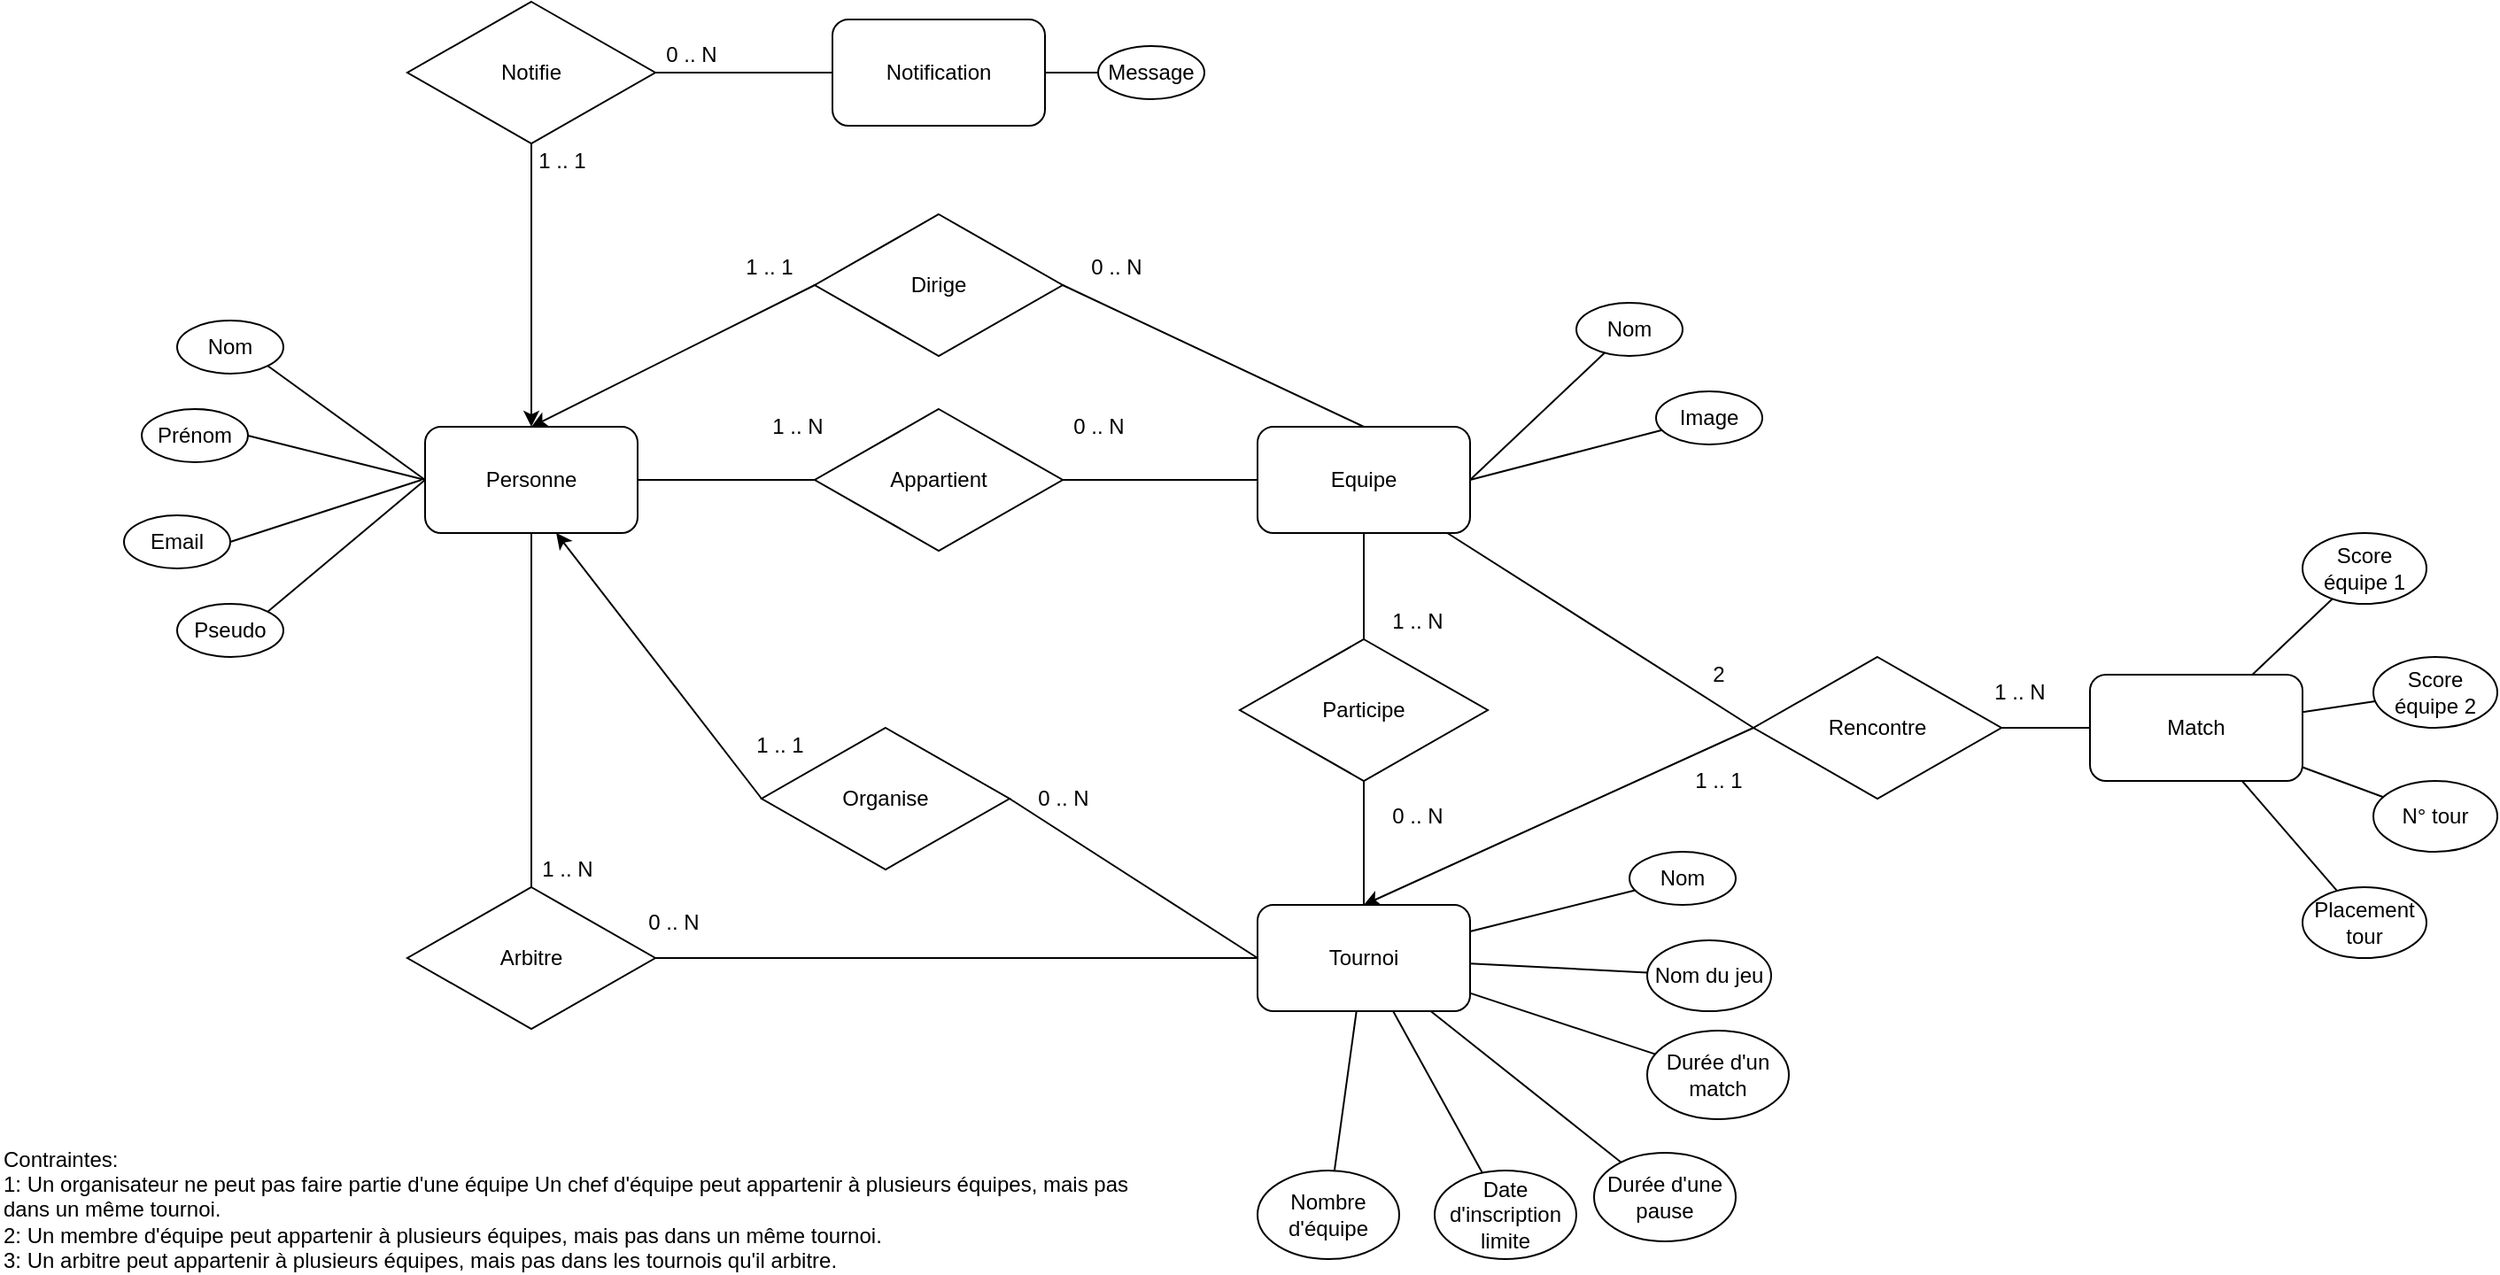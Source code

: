 <mxfile version="14.4.4" type="device"><diagram id="k_UvyUHj3-LaIpQjE4Ir" name="Page-1"><mxGraphModel dx="2635" dy="1721" grid="1" gridSize="10" guides="1" tooltips="1" connect="1" arrows="1" fold="1" page="1" pageScale="1" pageWidth="827" pageHeight="1169" math="0" shadow="0"><root><mxCell id="0"/><mxCell id="1" parent="0"/><mxCell id="oQfPXr5pK1oFeFnPemn1-2" value="Personne" style="rounded=1;whiteSpace=wrap;html=1;" parent="1" vertex="1"><mxGeometry x="-607" y="-880" width="120" height="60" as="geometry"/></mxCell><mxCell id="oQfPXr5pK1oFeFnPemn1-4" value="Equipe" style="rounded=1;whiteSpace=wrap;html=1;" parent="1" vertex="1"><mxGeometry x="-137" y="-880" width="120" height="60" as="geometry"/></mxCell><mxCell id="oQfPXr5pK1oFeFnPemn1-5" value="Appartient" style="rhombus;whiteSpace=wrap;html=1;" parent="1" vertex="1"><mxGeometry x="-387" y="-890" width="140" height="80" as="geometry"/></mxCell><mxCell id="oQfPXr5pK1oFeFnPemn1-10" value="Nom" style="ellipse;whiteSpace=wrap;html=1;" parent="1" vertex="1"><mxGeometry x="-747" y="-940" width="60" height="30" as="geometry"/></mxCell><mxCell id="oQfPXr5pK1oFeFnPemn1-11" value="Prénom" style="ellipse;whiteSpace=wrap;html=1;" parent="1" vertex="1"><mxGeometry x="-767" y="-890" width="60" height="30" as="geometry"/></mxCell><mxCell id="oQfPXr5pK1oFeFnPemn1-12" value="Pseudo" style="ellipse;whiteSpace=wrap;html=1;" parent="1" vertex="1"><mxGeometry x="-747" y="-780" width="60" height="30" as="geometry"/></mxCell><mxCell id="oQfPXr5pK1oFeFnPemn1-15" value="" style="endArrow=none;html=1;exitX=1;exitY=0.5;exitDx=0;exitDy=0;entryX=0;entryY=0.5;entryDx=0;entryDy=0;" parent="1" source="oQfPXr5pK1oFeFnPemn1-11" target="oQfPXr5pK1oFeFnPemn1-2" edge="1"><mxGeometry width="50" height="50" relative="1" as="geometry"><mxPoint x="-457" y="-720" as="sourcePoint"/><mxPoint x="-407" y="-770" as="targetPoint"/></mxGeometry></mxCell><mxCell id="oQfPXr5pK1oFeFnPemn1-16" value="" style="endArrow=none;html=1;exitX=1;exitY=0;exitDx=0;exitDy=0;entryX=0;entryY=0.5;entryDx=0;entryDy=0;" parent="1" source="oQfPXr5pK1oFeFnPemn1-12" target="oQfPXr5pK1oFeFnPemn1-2" edge="1"><mxGeometry width="50" height="50" relative="1" as="geometry"><mxPoint x="-677" y="-840.0" as="sourcePoint"/><mxPoint x="-597.0" y="-840.0" as="targetPoint"/></mxGeometry></mxCell><mxCell id="oQfPXr5pK1oFeFnPemn1-17" value="" style="endArrow=none;html=1;entryX=0;entryY=0.5;entryDx=0;entryDy=0;exitX=1;exitY=1;exitDx=0;exitDy=0;" parent="1" source="oQfPXr5pK1oFeFnPemn1-10" target="oQfPXr5pK1oFeFnPemn1-2" edge="1"><mxGeometry width="50" height="50" relative="1" as="geometry"><mxPoint x="-657" y="-900" as="sourcePoint"/><mxPoint x="-597.0" y="-840.0" as="targetPoint"/></mxGeometry></mxCell><mxCell id="oQfPXr5pK1oFeFnPemn1-18" value="Email" style="ellipse;whiteSpace=wrap;html=1;" parent="1" vertex="1"><mxGeometry x="-777" y="-830" width="60" height="30" as="geometry"/></mxCell><mxCell id="oQfPXr5pK1oFeFnPemn1-19" value="" style="endArrow=none;html=1;exitX=1;exitY=0.5;exitDx=0;exitDy=0;" parent="1" source="oQfPXr5pK1oFeFnPemn1-18" edge="1"><mxGeometry width="50" height="50" relative="1" as="geometry"><mxPoint x="-237" y="-720" as="sourcePoint"/><mxPoint x="-609" y="-850" as="targetPoint"/></mxGeometry></mxCell><mxCell id="oQfPXr5pK1oFeFnPemn1-20" value="0 .. N" style="text;html=1;align=center;verticalAlign=middle;resizable=0;points=[];autosize=1;" parent="1" vertex="1"><mxGeometry x="-247" y="-890" width="40" height="20" as="geometry"/></mxCell><mxCell id="oQfPXr5pK1oFeFnPemn1-21" value="1 .. N" style="text;html=1;align=center;verticalAlign=middle;resizable=0;points=[];autosize=1;" parent="1" vertex="1"><mxGeometry x="-417" y="-890" width="40" height="20" as="geometry"/></mxCell><mxCell id="cYdKor8v96iRCy1N4otG-1" value="" style="endArrow=none;html=1;exitX=1;exitY=0.5;exitDx=0;exitDy=0;" parent="1" source="oQfPXr5pK1oFeFnPemn1-2" target="oQfPXr5pK1oFeFnPemn1-5" edge="1"><mxGeometry width="50" height="50" relative="1" as="geometry"><mxPoint x="-137" y="-660" as="sourcePoint"/><mxPoint x="-87" y="-710" as="targetPoint"/></mxGeometry></mxCell><mxCell id="cYdKor8v96iRCy1N4otG-2" value="" style="endArrow=none;html=1;exitX=0;exitY=0.5;exitDx=0;exitDy=0;entryX=1;entryY=0.5;entryDx=0;entryDy=0;" parent="1" source="oQfPXr5pK1oFeFnPemn1-4" target="oQfPXr5pK1oFeFnPemn1-5" edge="1"><mxGeometry width="50" height="50" relative="1" as="geometry"><mxPoint x="-477" y="-840" as="sourcePoint"/><mxPoint x="-377" y="-840" as="targetPoint"/></mxGeometry></mxCell><mxCell id="cYdKor8v96iRCy1N4otG-3" value="Nom" style="ellipse;whiteSpace=wrap;html=1;" parent="1" vertex="1"><mxGeometry x="43" y="-950" width="60" height="30" as="geometry"/></mxCell><mxCell id="cYdKor8v96iRCy1N4otG-4" value="" style="endArrow=none;html=1;exitX=1;exitY=0.5;exitDx=0;exitDy=0;" parent="1" source="oQfPXr5pK1oFeFnPemn1-4" target="cYdKor8v96iRCy1N4otG-3" edge="1"><mxGeometry width="50" height="50" relative="1" as="geometry"><mxPoint x="-157" y="-680" as="sourcePoint"/><mxPoint x="-107" y="-730" as="targetPoint"/></mxGeometry></mxCell><mxCell id="cYdKor8v96iRCy1N4otG-5" value="Image" style="ellipse;whiteSpace=wrap;html=1;" parent="1" vertex="1"><mxGeometry x="88" y="-900" width="60" height="30" as="geometry"/></mxCell><mxCell id="cYdKor8v96iRCy1N4otG-6" value="" style="endArrow=none;html=1;exitX=1;exitY=0.5;exitDx=0;exitDy=0;" parent="1" source="oQfPXr5pK1oFeFnPemn1-4" target="cYdKor8v96iRCy1N4otG-5" edge="1"><mxGeometry width="50" height="50" relative="1" as="geometry"><mxPoint x="-7" y="-840.0" as="sourcePoint"/><mxPoint x="58.882" y="-901.765" as="targetPoint"/></mxGeometry></mxCell><mxCell id="cYdKor8v96iRCy1N4otG-47" style="edgeStyle=none;rounded=0;orthogonalLoop=1;jettySize=auto;html=1;exitX=0;exitY=0.5;exitDx=0;exitDy=0;entryX=0.5;entryY=0;entryDx=0;entryDy=0;" parent="1" source="cYdKor8v96iRCy1N4otG-7" target="oQfPXr5pK1oFeFnPemn1-2" edge="1"><mxGeometry relative="1" as="geometry"/></mxCell><mxCell id="cYdKor8v96iRCy1N4otG-7" value="Dirige" style="rhombus;whiteSpace=wrap;html=1;" parent="1" vertex="1"><mxGeometry x="-387" y="-1000" width="140" height="80" as="geometry"/></mxCell><mxCell id="cYdKor8v96iRCy1N4otG-10" value="1 .. 1" style="text;html=1;align=center;verticalAlign=middle;resizable=0;points=[];autosize=1;" parent="1" vertex="1"><mxGeometry x="-433" y="-980" width="40" height="20" as="geometry"/></mxCell><mxCell id="cYdKor8v96iRCy1N4otG-11" value="0 .. N" style="text;html=1;align=center;verticalAlign=middle;resizable=0;points=[];autosize=1;" parent="1" vertex="1"><mxGeometry x="-237" y="-980" width="40" height="20" as="geometry"/></mxCell><mxCell id="cYdKor8v96iRCy1N4otG-13" value="Tournoi" style="rounded=1;whiteSpace=wrap;html=1;" parent="1" vertex="1"><mxGeometry x="-137" y="-610" width="120" height="60" as="geometry"/></mxCell><mxCell id="cYdKor8v96iRCy1N4otG-14" value="Participe" style="rhombus;whiteSpace=wrap;html=1;" parent="1" vertex="1"><mxGeometry x="-147" y="-760" width="140" height="80" as="geometry"/></mxCell><mxCell id="cYdKor8v96iRCy1N4otG-15" value="" style="endArrow=none;html=1;entryX=0.5;entryY=1;entryDx=0;entryDy=0;" parent="1" source="cYdKor8v96iRCy1N4otG-14" target="oQfPXr5pK1oFeFnPemn1-4" edge="1"><mxGeometry width="50" height="50" relative="1" as="geometry"><mxPoint x="-157" y="-680" as="sourcePoint"/><mxPoint x="-107" y="-730" as="targetPoint"/></mxGeometry></mxCell><mxCell id="cYdKor8v96iRCy1N4otG-16" value="" style="endArrow=none;html=1;entryX=0.5;entryY=1;entryDx=0;entryDy=0;exitX=0.5;exitY=0;exitDx=0;exitDy=0;" parent="1" source="cYdKor8v96iRCy1N4otG-13" target="cYdKor8v96iRCy1N4otG-14" edge="1"><mxGeometry width="50" height="50" relative="1" as="geometry"><mxPoint x="-67" y="-750.0" as="sourcePoint"/><mxPoint x="-67" y="-810.0" as="targetPoint"/></mxGeometry></mxCell><mxCell id="cYdKor8v96iRCy1N4otG-17" value="0 .. N" style="text;html=1;align=center;verticalAlign=middle;resizable=0;points=[];autosize=1;" parent="1" vertex="1"><mxGeometry x="-67" y="-670" width="40" height="20" as="geometry"/></mxCell><mxCell id="cYdKor8v96iRCy1N4otG-18" value="1 .. N" style="text;html=1;align=center;verticalAlign=middle;resizable=0;points=[];autosize=1;" parent="1" vertex="1"><mxGeometry x="-67" y="-780" width="40" height="20" as="geometry"/></mxCell><mxCell id="cYdKor8v96iRCy1N4otG-46" style="edgeStyle=none;rounded=0;orthogonalLoop=1;jettySize=auto;html=1;exitX=0;exitY=0.5;exitDx=0;exitDy=0;entryX=0.617;entryY=1;entryDx=0;entryDy=0;entryPerimeter=0;" parent="1" source="cYdKor8v96iRCy1N4otG-19" target="oQfPXr5pK1oFeFnPemn1-2" edge="1"><mxGeometry relative="1" as="geometry"/></mxCell><mxCell id="cYdKor8v96iRCy1N4otG-19" value="Organise" style="rhombus;whiteSpace=wrap;html=1;" parent="1" vertex="1"><mxGeometry x="-417" y="-710" width="140" height="80" as="geometry"/></mxCell><mxCell id="cYdKor8v96iRCy1N4otG-21" value="0 .. N" style="text;html=1;align=center;verticalAlign=middle;resizable=0;points=[];autosize=1;" parent="1" vertex="1"><mxGeometry x="-267" y="-680" width="40" height="20" as="geometry"/></mxCell><mxCell id="cYdKor8v96iRCy1N4otG-22" value="" style="endArrow=none;html=1;exitX=1;exitY=0.5;exitDx=0;exitDy=0;entryX=0;entryY=0.5;entryDx=0;entryDy=0;" parent="1" source="cYdKor8v96iRCy1N4otG-19" target="cYdKor8v96iRCy1N4otG-13" edge="1"><mxGeometry width="50" height="50" relative="1" as="geometry"><mxPoint x="-157" y="-680" as="sourcePoint"/><mxPoint x="-107" y="-730" as="targetPoint"/></mxGeometry></mxCell><mxCell id="cYdKor8v96iRCy1N4otG-23" value="1 .. 1" style="text;html=1;align=center;verticalAlign=middle;resizable=0;points=[];autosize=1;" parent="1" vertex="1"><mxGeometry x="-427" y="-710" width="40" height="20" as="geometry"/></mxCell><mxCell id="cYdKor8v96iRCy1N4otG-24" value="Nom" style="ellipse;whiteSpace=wrap;html=1;" parent="1" vertex="1"><mxGeometry x="73" y="-640" width="60" height="30" as="geometry"/></mxCell><mxCell id="cYdKor8v96iRCy1N4otG-25" value="Nom du jeu" style="ellipse;whiteSpace=wrap;html=1;" parent="1" vertex="1"><mxGeometry x="83" y="-590" width="70" height="40" as="geometry"/></mxCell><mxCell id="cYdKor8v96iRCy1N4otG-27" value="Durée d'un match" style="ellipse;whiteSpace=wrap;html=1;" parent="1" vertex="1"><mxGeometry x="83" y="-539" width="80" height="50" as="geometry"/></mxCell><mxCell id="cYdKor8v96iRCy1N4otG-28" value="Durée d'une pause" style="ellipse;whiteSpace=wrap;html=1;" parent="1" vertex="1"><mxGeometry x="53" y="-470" width="80" height="50" as="geometry"/></mxCell><mxCell id="cYdKor8v96iRCy1N4otG-29" value="Date d'inscription limite" style="ellipse;whiteSpace=wrap;html=1;" parent="1" vertex="1"><mxGeometry x="-37" y="-460" width="80" height="50" as="geometry"/></mxCell><mxCell id="cYdKor8v96iRCy1N4otG-30" value="Nombre d'équipe" style="ellipse;whiteSpace=wrap;html=1;" parent="1" vertex="1"><mxGeometry x="-137" y="-460" width="80" height="50" as="geometry"/></mxCell><mxCell id="cYdKor8v96iRCy1N4otG-33" value="" style="endArrow=none;html=1;" parent="1" source="cYdKor8v96iRCy1N4otG-13" target="cYdKor8v96iRCy1N4otG-24" edge="1"><mxGeometry width="50" height="50" relative="1" as="geometry"><mxPoint x="-157" y="-710" as="sourcePoint"/><mxPoint x="-107" y="-760" as="targetPoint"/></mxGeometry></mxCell><mxCell id="cYdKor8v96iRCy1N4otG-34" value="" style="endArrow=none;html=1;" parent="1" source="cYdKor8v96iRCy1N4otG-13" target="cYdKor8v96iRCy1N4otG-25" edge="1"><mxGeometry width="50" height="50" relative="1" as="geometry"><mxPoint x="-7" y="-585" as="sourcePoint"/><mxPoint x="86.167" y="-608.292" as="targetPoint"/></mxGeometry></mxCell><mxCell id="cYdKor8v96iRCy1N4otG-35" value="" style="endArrow=none;html=1;" parent="1" source="cYdKor8v96iRCy1N4otG-13" target="cYdKor8v96iRCy1N4otG-27" edge="1"><mxGeometry width="50" height="50" relative="1" as="geometry"><mxPoint x="-7" y="-566.923" as="sourcePoint"/><mxPoint x="93.14" y="-561.788" as="targetPoint"/></mxGeometry></mxCell><mxCell id="cYdKor8v96iRCy1N4otG-36" value="" style="endArrow=none;html=1;" parent="1" source="cYdKor8v96iRCy1N4otG-13" target="cYdKor8v96iRCy1N4otG-28" edge="1"><mxGeometry width="50" height="50" relative="1" as="geometry"><mxPoint x="-7" y="-550.189" as="sourcePoint"/><mxPoint x="97.608" y="-515.65" as="targetPoint"/></mxGeometry></mxCell><mxCell id="cYdKor8v96iRCy1N4otG-37" value="" style="endArrow=none;html=1;" parent="1" source="cYdKor8v96iRCy1N4otG-13" target="cYdKor8v96iRCy1N4otG-29" edge="1"><mxGeometry width="50" height="50" relative="1" as="geometry"><mxPoint x="3" y="-540.189" as="sourcePoint"/><mxPoint x="107.608" y="-505.65" as="targetPoint"/></mxGeometry></mxCell><mxCell id="cYdKor8v96iRCy1N4otG-38" value="" style="endArrow=none;html=1;" parent="1" source="cYdKor8v96iRCy1N4otG-13" target="cYdKor8v96iRCy1N4otG-30" edge="1"><mxGeometry width="50" height="50" relative="1" as="geometry"><mxPoint x="-50.448" y="-540" as="sourcePoint"/><mxPoint x="-0.04" y="-448.634" as="targetPoint"/></mxGeometry></mxCell><mxCell id="cYdKor8v96iRCy1N4otG-39" value="Arbitre" style="rhombus;whiteSpace=wrap;html=1;" parent="1" vertex="1"><mxGeometry x="-617" y="-620" width="140" height="80" as="geometry"/></mxCell><mxCell id="cYdKor8v96iRCy1N4otG-40" value="" style="endArrow=none;html=1;entryX=0.5;entryY=1;entryDx=0;entryDy=0;" parent="1" source="cYdKor8v96iRCy1N4otG-39" target="oQfPXr5pK1oFeFnPemn1-2" edge="1"><mxGeometry width="50" height="50" relative="1" as="geometry"><mxPoint x="-157" y="-630" as="sourcePoint"/><mxPoint x="-107" y="-680" as="targetPoint"/></mxGeometry></mxCell><mxCell id="cYdKor8v96iRCy1N4otG-41" value="" style="endArrow=none;html=1;entryX=0;entryY=0.5;entryDx=0;entryDy=0;exitX=1;exitY=0.5;exitDx=0;exitDy=0;" parent="1" source="cYdKor8v96iRCy1N4otG-39" target="cYdKor8v96iRCy1N4otG-13" edge="1"><mxGeometry width="50" height="50" relative="1" as="geometry"><mxPoint x="-537.0" y="-610" as="sourcePoint"/><mxPoint x="-537.0" y="-810.0" as="targetPoint"/></mxGeometry></mxCell><mxCell id="cYdKor8v96iRCy1N4otG-42" value="0 .. N" style="text;html=1;align=center;verticalAlign=middle;resizable=0;points=[];autosize=1;" parent="1" vertex="1"><mxGeometry x="-487" y="-610" width="40" height="20" as="geometry"/></mxCell><mxCell id="cYdKor8v96iRCy1N4otG-43" value="1 .. N" style="text;html=1;align=center;verticalAlign=middle;resizable=0;points=[];autosize=1;" parent="1" vertex="1"><mxGeometry x="-547" y="-640" width="40" height="20" as="geometry"/></mxCell><mxCell id="cYdKor8v96iRCy1N4otG-45" value="Contraintes:&lt;br&gt;1:&amp;nbsp;Un organisateur ne peut pas faire partie d'une équipe Un chef d'équipe peut appartenir à plusieurs équipes, mais pas dans un même tournoi.&lt;br&gt;2: Un membre d'équipe peut appartenir à plusieurs équipes, mais pas dans un même tournoi.&lt;br&gt;3:&amp;nbsp;Un arbitre peut appartenir à plusieurs équipes, mais pas dans les tournois qu'il arbitre." style="text;html=1;strokeColor=none;fillColor=none;align=left;verticalAlign=left;whiteSpace=wrap;rounded=0;" parent="1" vertex="1"><mxGeometry x="-847" y="-480" width="650" height="70" as="geometry"/></mxCell><mxCell id="cYdKor8v96iRCy1N4otG-48" value="" style="endArrow=none;html=1;entryX=1;entryY=0.5;entryDx=0;entryDy=0;exitX=0.5;exitY=0;exitDx=0;exitDy=0;" parent="1" source="oQfPXr5pK1oFeFnPemn1-4" target="cYdKor8v96iRCy1N4otG-7" edge="1"><mxGeometry width="50" height="50" relative="1" as="geometry"><mxPoint x="-147" y="-680" as="sourcePoint"/><mxPoint x="-97" y="-730" as="targetPoint"/></mxGeometry></mxCell><mxCell id="cYdKor8v96iRCy1N4otG-53" value="Match" style="rounded=1;whiteSpace=wrap;html=1;" parent="1" vertex="1"><mxGeometry x="333" y="-740" width="120" height="60" as="geometry"/></mxCell><mxCell id="cYdKor8v96iRCy1N4otG-63" style="edgeStyle=none;rounded=0;orthogonalLoop=1;jettySize=auto;html=1;exitX=0;exitY=0.5;exitDx=0;exitDy=0;entryX=0.5;entryY=0;entryDx=0;entryDy=0;" parent="1" source="cYdKor8v96iRCy1N4otG-54" target="cYdKor8v96iRCy1N4otG-13" edge="1"><mxGeometry relative="1" as="geometry"/></mxCell><mxCell id="cYdKor8v96iRCy1N4otG-54" value="Rencontre" style="rhombus;whiteSpace=wrap;html=1;" parent="1" vertex="1"><mxGeometry x="143" y="-750" width="140" height="80" as="geometry"/></mxCell><mxCell id="cYdKor8v96iRCy1N4otG-57" value="" style="endArrow=none;html=1;exitX=0;exitY=0.5;exitDx=0;exitDy=0;" parent="1" source="cYdKor8v96iRCy1N4otG-54" target="oQfPXr5pK1oFeFnPemn1-4" edge="1"><mxGeometry width="50" height="50" relative="1" as="geometry"><mxPoint x="353" y="-760" as="sourcePoint"/><mxPoint x="403" y="-810" as="targetPoint"/></mxGeometry></mxCell><mxCell id="cYdKor8v96iRCy1N4otG-58" value="" style="endArrow=none;html=1;exitX=1;exitY=0.5;exitDx=0;exitDy=0;entryX=0;entryY=0.5;entryDx=0;entryDy=0;" parent="1" source="cYdKor8v96iRCy1N4otG-54" target="cYdKor8v96iRCy1N4otG-53" edge="1"><mxGeometry width="50" height="50" relative="1" as="geometry"><mxPoint x="293" y="-620" as="sourcePoint"/><mxPoint x="343" y="-670" as="targetPoint"/></mxGeometry></mxCell><mxCell id="cYdKor8v96iRCy1N4otG-59" value="1 .. N" style="text;html=1;align=center;verticalAlign=middle;resizable=0;points=[];autosize=1;" parent="1" vertex="1"><mxGeometry x="273" y="-740" width="40" height="20" as="geometry"/></mxCell><mxCell id="cYdKor8v96iRCy1N4otG-60" value="2" style="text;html=1;align=center;verticalAlign=middle;resizable=0;points=[];autosize=1;" parent="1" vertex="1"><mxGeometry x="113" y="-750" width="20" height="20" as="geometry"/></mxCell><mxCell id="cYdKor8v96iRCy1N4otG-62" value="1 .. 1" style="text;html=1;align=center;verticalAlign=middle;resizable=0;points=[];autosize=1;" parent="1" vertex="1"><mxGeometry x="103" y="-690" width="40" height="20" as="geometry"/></mxCell><mxCell id="cYdKor8v96iRCy1N4otG-64" value="Score équipe 1" style="ellipse;whiteSpace=wrap;html=1;" parent="1" vertex="1"><mxGeometry x="453" y="-820" width="70" height="40" as="geometry"/></mxCell><mxCell id="cYdKor8v96iRCy1N4otG-65" value="Score équipe 2" style="ellipse;whiteSpace=wrap;html=1;" parent="1" vertex="1"><mxGeometry x="493" y="-750" width="70" height="40" as="geometry"/></mxCell><mxCell id="cYdKor8v96iRCy1N4otG-66" value="N° tour" style="ellipse;whiteSpace=wrap;html=1;" parent="1" vertex="1"><mxGeometry x="493" y="-680" width="70" height="40" as="geometry"/></mxCell><mxCell id="cYdKor8v96iRCy1N4otG-67" value="Placement tour" style="ellipse;whiteSpace=wrap;html=1;" parent="1" vertex="1"><mxGeometry x="453" y="-620" width="70" height="40" as="geometry"/></mxCell><mxCell id="cYdKor8v96iRCy1N4otG-68" value="" style="endArrow=none;html=1;" parent="1" source="cYdKor8v96iRCy1N4otG-53" target="cYdKor8v96iRCy1N4otG-64" edge="1"><mxGeometry width="50" height="50" relative="1" as="geometry"><mxPoint x="333" y="-700" as="sourcePoint"/><mxPoint x="383" y="-750" as="targetPoint"/></mxGeometry></mxCell><mxCell id="cYdKor8v96iRCy1N4otG-69" value="" style="endArrow=none;html=1;" parent="1" source="cYdKor8v96iRCy1N4otG-53" target="cYdKor8v96iRCy1N4otG-65" edge="1"><mxGeometry width="50" height="50" relative="1" as="geometry"><mxPoint x="434.667" y="-730" as="sourcePoint"/><mxPoint x="479.923" y="-772.874" as="targetPoint"/></mxGeometry></mxCell><mxCell id="cYdKor8v96iRCy1N4otG-70" value="" style="endArrow=none;html=1;" parent="1" source="cYdKor8v96iRCy1N4otG-53" target="cYdKor8v96iRCy1N4otG-66" edge="1"><mxGeometry width="50" height="50" relative="1" as="geometry"><mxPoint x="463" y="-708.889" as="sourcePoint"/><mxPoint x="504.12" y="-714.981" as="targetPoint"/></mxGeometry></mxCell><mxCell id="cYdKor8v96iRCy1N4otG-72" value="" style="endArrow=none;html=1;" parent="1" source="cYdKor8v96iRCy1N4otG-53" target="cYdKor8v96iRCy1N4otG-67" edge="1"><mxGeometry width="50" height="50" relative="1" as="geometry"><mxPoint x="463" y="-677.759" as="sourcePoint"/><mxPoint x="508.603" y="-660.854" as="targetPoint"/></mxGeometry></mxCell><mxCell id="Jotnkcau62tfQGmR2Hz3-1" value="Notification" style="rounded=1;whiteSpace=wrap;html=1;" vertex="1" parent="1"><mxGeometry x="-377" y="-1110" width="120" height="60" as="geometry"/></mxCell><mxCell id="Jotnkcau62tfQGmR2Hz3-9" style="edgeStyle=orthogonalEdgeStyle;rounded=0;orthogonalLoop=1;jettySize=auto;html=1;exitX=0.5;exitY=1;exitDx=0;exitDy=0;entryX=0.5;entryY=0;entryDx=0;entryDy=0;" edge="1" parent="1" source="Jotnkcau62tfQGmR2Hz3-2" target="oQfPXr5pK1oFeFnPemn1-2"><mxGeometry relative="1" as="geometry"/></mxCell><mxCell id="Jotnkcau62tfQGmR2Hz3-2" value="Notifie" style="rhombus;whiteSpace=wrap;html=1;" vertex="1" parent="1"><mxGeometry x="-617" y="-1120" width="140" height="80" as="geometry"/></mxCell><mxCell id="Jotnkcau62tfQGmR2Hz3-4" value="" style="endArrow=none;html=1;entryX=0;entryY=0.5;entryDx=0;entryDy=0;exitX=1;exitY=0.5;exitDx=0;exitDy=0;" edge="1" parent="1" source="Jotnkcau62tfQGmR2Hz3-2" target="Jotnkcau62tfQGmR2Hz3-1"><mxGeometry width="50" height="50" relative="1" as="geometry"><mxPoint x="-450" y="-1060" as="sourcePoint"/><mxPoint x="-390" y="-1060" as="targetPoint"/></mxGeometry></mxCell><mxCell id="Jotnkcau62tfQGmR2Hz3-10" value="1 .. 1" style="text;html=1;align=center;verticalAlign=middle;resizable=0;points=[];autosize=1;" vertex="1" parent="1"><mxGeometry x="-550" y="-1040" width="40" height="20" as="geometry"/></mxCell><mxCell id="Jotnkcau62tfQGmR2Hz3-11" value="0 .. N" style="text;html=1;align=center;verticalAlign=middle;resizable=0;points=[];autosize=1;" vertex="1" parent="1"><mxGeometry x="-477" y="-1100" width="40" height="20" as="geometry"/></mxCell><mxCell id="Jotnkcau62tfQGmR2Hz3-19" value="Message" style="ellipse;whiteSpace=wrap;html=1;" vertex="1" parent="1"><mxGeometry x="-227" y="-1095" width="60" height="30" as="geometry"/></mxCell><mxCell id="Jotnkcau62tfQGmR2Hz3-20" value="" style="endArrow=none;html=1;" edge="1" parent="1" source="Jotnkcau62tfQGmR2Hz3-19" target="Jotnkcau62tfQGmR2Hz3-1"><mxGeometry width="50" height="50" relative="1" as="geometry"><mxPoint x="-206.44" y="-1042.087" as="sourcePoint"/><mxPoint x="-247" y="-1053.465" as="targetPoint"/></mxGeometry></mxCell></root></mxGraphModel></diagram></mxfile>